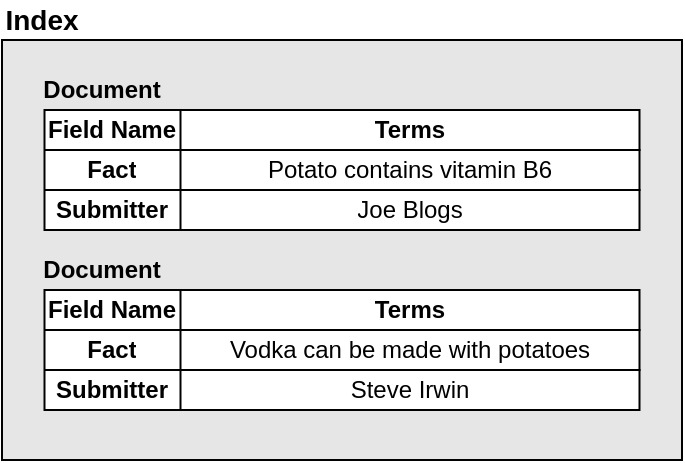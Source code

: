 <mxfile version="16.1.0" type="device"><diagram id="syT4P5irh9W0F_z1Z-gv" name="Page-1"><mxGraphModel dx="1209" dy="617" grid="1" gridSize="10" guides="1" tooltips="1" connect="1" arrows="1" fold="1" page="1" pageScale="1" pageWidth="827" pageHeight="1169" math="0" shadow="0"><root><mxCell id="0"/><mxCell id="1" parent="0"/><mxCell id="8_6vD-VvaBr49g9hzIFS-2" value="" style="rounded=0;whiteSpace=wrap;html=1;fillColor=#E6E6E6;align=left;" parent="1" vertex="1"><mxGeometry x="40" y="60" width="340" height="210" as="geometry"/></mxCell><mxCell id="8_6vD-VvaBr49g9hzIFS-3" value="" style="shape=table;startSize=0;container=1;collapsible=0;childLayout=tableLayout;" parent="1" vertex="1"><mxGeometry x="61.25" y="95" width="297.5" height="60" as="geometry"/></mxCell><mxCell id="8_6vD-VvaBr49g9hzIFS-4" style="shape=partialRectangle;collapsible=0;dropTarget=0;pointerEvents=0;fillColor=none;top=0;left=0;bottom=0;right=0;points=[[0,0.5],[1,0.5]];portConstraint=eastwest;" parent="8_6vD-VvaBr49g9hzIFS-3" vertex="1"><mxGeometry width="297.5" height="20" as="geometry"/></mxCell><mxCell id="8_6vD-VvaBr49g9hzIFS-5" value="Field Name" style="shape=partialRectangle;html=1;whiteSpace=wrap;connectable=0;overflow=hidden;fillColor=none;top=0;left=0;bottom=0;right=0;fontStyle=1" parent="8_6vD-VvaBr49g9hzIFS-4" vertex="1"><mxGeometry width="68" height="20" as="geometry"/></mxCell><mxCell id="8_6vD-VvaBr49g9hzIFS-6" value="Terms" style="shape=partialRectangle;html=1;whiteSpace=wrap;connectable=0;overflow=hidden;fillColor=none;top=0;left=0;bottom=0;right=0;fontStyle=1" parent="8_6vD-VvaBr49g9hzIFS-4" vertex="1"><mxGeometry x="68" width="230" height="20" as="geometry"/></mxCell><mxCell id="8_6vD-VvaBr49g9hzIFS-7" value="" style="shape=partialRectangle;collapsible=0;dropTarget=0;pointerEvents=0;fillColor=none;top=0;left=0;bottom=0;right=0;points=[[0,0.5],[1,0.5]];portConstraint=eastwest;" parent="8_6vD-VvaBr49g9hzIFS-3" vertex="1"><mxGeometry y="20" width="297.5" height="20" as="geometry"/></mxCell><mxCell id="8_6vD-VvaBr49g9hzIFS-8" value="Fact" style="shape=partialRectangle;html=1;whiteSpace=wrap;connectable=0;overflow=hidden;fillColor=none;top=0;left=0;bottom=0;right=0;fontStyle=1" parent="8_6vD-VvaBr49g9hzIFS-7" vertex="1"><mxGeometry width="68" height="20" as="geometry"/></mxCell><mxCell id="8_6vD-VvaBr49g9hzIFS-9" value="Potato contains vitamin B6" style="shape=partialRectangle;html=1;whiteSpace=wrap;connectable=0;overflow=hidden;fillColor=none;top=0;left=0;bottom=0;right=0;" parent="8_6vD-VvaBr49g9hzIFS-7" vertex="1"><mxGeometry x="68" width="230" height="20" as="geometry"/></mxCell><mxCell id="8_6vD-VvaBr49g9hzIFS-13" value="" style="shape=partialRectangle;collapsible=0;dropTarget=0;pointerEvents=0;fillColor=none;top=0;left=0;bottom=0;right=0;points=[[0,0.5],[1,0.5]];portConstraint=eastwest;" parent="8_6vD-VvaBr49g9hzIFS-3" vertex="1"><mxGeometry y="40" width="297.5" height="20" as="geometry"/></mxCell><mxCell id="8_6vD-VvaBr49g9hzIFS-14" value="Submitter" style="shape=partialRectangle;html=1;whiteSpace=wrap;connectable=0;overflow=hidden;fillColor=none;top=0;left=0;bottom=0;right=0;fontStyle=1" parent="8_6vD-VvaBr49g9hzIFS-13" vertex="1"><mxGeometry width="68" height="20" as="geometry"/></mxCell><mxCell id="8_6vD-VvaBr49g9hzIFS-15" value="Joe Blogs" style="shape=partialRectangle;html=1;whiteSpace=wrap;connectable=0;overflow=hidden;fillColor=none;top=0;left=0;bottom=0;right=0;" parent="8_6vD-VvaBr49g9hzIFS-13" vertex="1"><mxGeometry x="68" width="230" height="20" as="geometry"/></mxCell><mxCell id="8_6vD-VvaBr49g9hzIFS-33" value="" style="shape=table;startSize=0;container=1;collapsible=0;childLayout=tableLayout;" parent="1" vertex="1"><mxGeometry x="61.25" y="185" width="297.5" height="60" as="geometry"/></mxCell><mxCell id="8_6vD-VvaBr49g9hzIFS-34" style="shape=partialRectangle;collapsible=0;dropTarget=0;pointerEvents=0;fillColor=none;top=0;left=0;bottom=0;right=0;points=[[0,0.5],[1,0.5]];portConstraint=eastwest;" parent="8_6vD-VvaBr49g9hzIFS-33" vertex="1"><mxGeometry width="297.5" height="20" as="geometry"/></mxCell><mxCell id="8_6vD-VvaBr49g9hzIFS-35" value="Field Name" style="shape=partialRectangle;html=1;whiteSpace=wrap;connectable=0;overflow=hidden;fillColor=none;top=0;left=0;bottom=0;right=0;fontStyle=1" parent="8_6vD-VvaBr49g9hzIFS-34" vertex="1"><mxGeometry width="68" height="20" as="geometry"/></mxCell><mxCell id="8_6vD-VvaBr49g9hzIFS-36" value="Terms" style="shape=partialRectangle;html=1;whiteSpace=wrap;connectable=0;overflow=hidden;fillColor=none;top=0;left=0;bottom=0;right=0;fontStyle=1" parent="8_6vD-VvaBr49g9hzIFS-34" vertex="1"><mxGeometry x="68" width="230" height="20" as="geometry"/></mxCell><mxCell id="8_6vD-VvaBr49g9hzIFS-37" value="" style="shape=partialRectangle;collapsible=0;dropTarget=0;pointerEvents=0;fillColor=none;top=0;left=0;bottom=0;right=0;points=[[0,0.5],[1,0.5]];portConstraint=eastwest;" parent="8_6vD-VvaBr49g9hzIFS-33" vertex="1"><mxGeometry y="20" width="297.5" height="20" as="geometry"/></mxCell><mxCell id="8_6vD-VvaBr49g9hzIFS-38" value="Fact" style="shape=partialRectangle;html=1;whiteSpace=wrap;connectable=0;overflow=hidden;fillColor=none;top=0;left=0;bottom=0;right=0;fontStyle=1" parent="8_6vD-VvaBr49g9hzIFS-37" vertex="1"><mxGeometry width="68" height="20" as="geometry"/></mxCell><mxCell id="8_6vD-VvaBr49g9hzIFS-39" value="&lt;span&gt;Vodka can be made with potatoes&lt;/span&gt;" style="shape=partialRectangle;html=1;whiteSpace=wrap;connectable=0;overflow=hidden;fillColor=none;top=0;left=0;bottom=0;right=0;" parent="8_6vD-VvaBr49g9hzIFS-37" vertex="1"><mxGeometry x="68" width="230" height="20" as="geometry"/></mxCell><mxCell id="8_6vD-VvaBr49g9hzIFS-40" value="" style="shape=partialRectangle;collapsible=0;dropTarget=0;pointerEvents=0;fillColor=none;top=0;left=0;bottom=0;right=0;points=[[0,0.5],[1,0.5]];portConstraint=eastwest;" parent="8_6vD-VvaBr49g9hzIFS-33" vertex="1"><mxGeometry y="40" width="297.5" height="20" as="geometry"/></mxCell><mxCell id="8_6vD-VvaBr49g9hzIFS-41" value="Submitter" style="shape=partialRectangle;html=1;whiteSpace=wrap;connectable=0;overflow=hidden;fillColor=none;top=0;left=0;bottom=0;right=0;fontStyle=1" parent="8_6vD-VvaBr49g9hzIFS-40" vertex="1"><mxGeometry width="68" height="20" as="geometry"/></mxCell><mxCell id="8_6vD-VvaBr49g9hzIFS-42" value="Steve Irwin" style="shape=partialRectangle;html=1;whiteSpace=wrap;connectable=0;overflow=hidden;fillColor=none;top=0;left=0;bottom=0;right=0;" parent="8_6vD-VvaBr49g9hzIFS-40" vertex="1"><mxGeometry x="68" width="230" height="20" as="geometry"/></mxCell><mxCell id="8_6vD-VvaBr49g9hzIFS-43" value="&lt;font style=&quot;font-size: 14px&quot;&gt;Index&lt;/font&gt;" style="text;html=1;strokeColor=none;fillColor=none;align=center;verticalAlign=middle;whiteSpace=wrap;rounded=0;fontStyle=1" parent="1" vertex="1"><mxGeometry x="40" y="40" width="40" height="20" as="geometry"/></mxCell><mxCell id="8_6vD-VvaBr49g9hzIFS-45" value="Document" style="text;html=1;strokeColor=none;fillColor=none;align=center;verticalAlign=middle;whiteSpace=wrap;rounded=0;fontStyle=1" parent="1" vertex="1"><mxGeometry x="70" y="75" width="40" height="20" as="geometry"/></mxCell><mxCell id="8_6vD-VvaBr49g9hzIFS-46" value="Document" style="text;html=1;strokeColor=none;fillColor=none;align=center;verticalAlign=middle;whiteSpace=wrap;rounded=0;fontStyle=1" parent="1" vertex="1"><mxGeometry x="70" y="165" width="40" height="20" as="geometry"/></mxCell></root></mxGraphModel></diagram></mxfile>